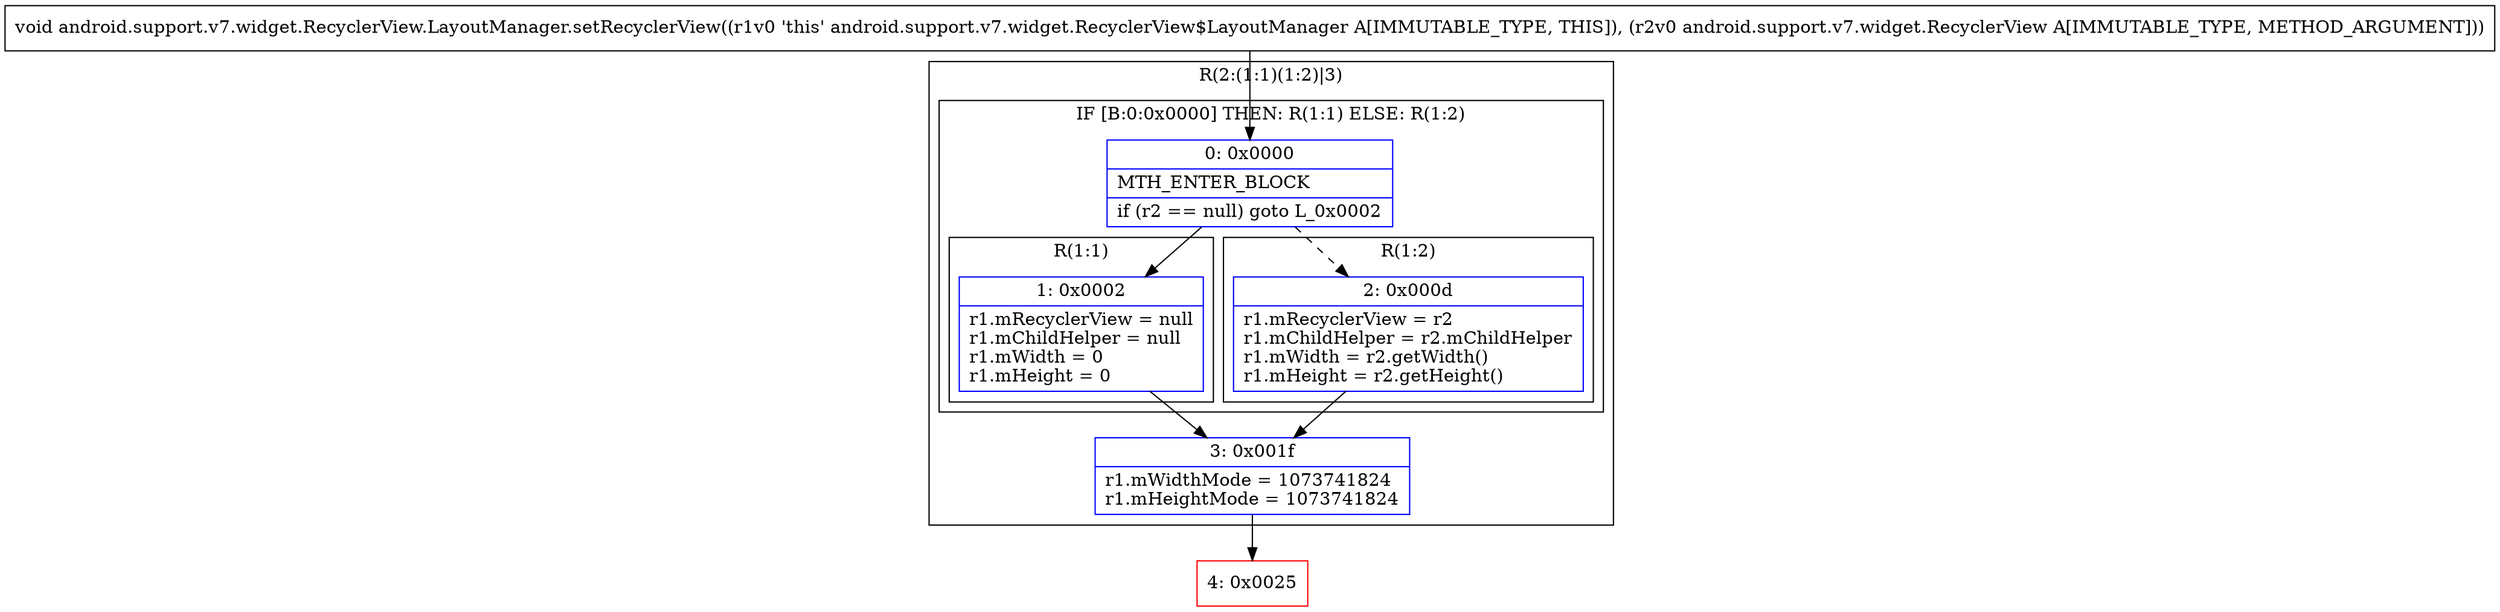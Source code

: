 digraph "CFG forandroid.support.v7.widget.RecyclerView.LayoutManager.setRecyclerView(Landroid\/support\/v7\/widget\/RecyclerView;)V" {
subgraph cluster_Region_1587730530 {
label = "R(2:(1:1)(1:2)|3)";
node [shape=record,color=blue];
subgraph cluster_IfRegion_166121178 {
label = "IF [B:0:0x0000] THEN: R(1:1) ELSE: R(1:2)";
node [shape=record,color=blue];
Node_0 [shape=record,label="{0\:\ 0x0000|MTH_ENTER_BLOCK\l|if (r2 == null) goto L_0x0002\l}"];
subgraph cluster_Region_1987641295 {
label = "R(1:1)";
node [shape=record,color=blue];
Node_1 [shape=record,label="{1\:\ 0x0002|r1.mRecyclerView = null\lr1.mChildHelper = null\lr1.mWidth = 0\lr1.mHeight = 0\l}"];
}
subgraph cluster_Region_304114199 {
label = "R(1:2)";
node [shape=record,color=blue];
Node_2 [shape=record,label="{2\:\ 0x000d|r1.mRecyclerView = r2\lr1.mChildHelper = r2.mChildHelper\lr1.mWidth = r2.getWidth()\lr1.mHeight = r2.getHeight()\l}"];
}
}
Node_3 [shape=record,label="{3\:\ 0x001f|r1.mWidthMode = 1073741824\lr1.mHeightMode = 1073741824\l}"];
}
Node_4 [shape=record,color=red,label="{4\:\ 0x0025}"];
MethodNode[shape=record,label="{void android.support.v7.widget.RecyclerView.LayoutManager.setRecyclerView((r1v0 'this' android.support.v7.widget.RecyclerView$LayoutManager A[IMMUTABLE_TYPE, THIS]), (r2v0 android.support.v7.widget.RecyclerView A[IMMUTABLE_TYPE, METHOD_ARGUMENT])) }"];
MethodNode -> Node_0;
Node_0 -> Node_1;
Node_0 -> Node_2[style=dashed];
Node_1 -> Node_3;
Node_2 -> Node_3;
Node_3 -> Node_4;
}

